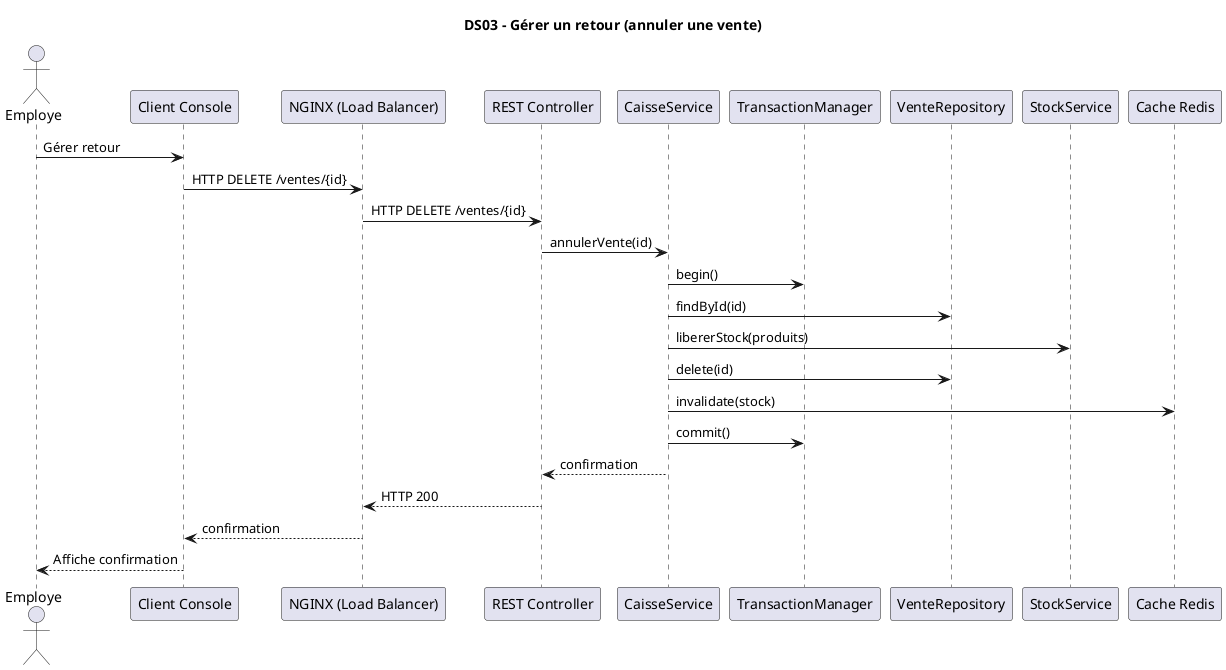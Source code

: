 @startuml
title DS03 – Gérer un retour (annuler une vente)

actor Employe
participant "Client Console" as UI
participant "NGINX (Load Balancer)" as NGINX
participant "REST Controller" as Controller
participant CaisseService
participant TransactionManager
participant VenteRepository
participant StockService
participant "Cache Redis" as Redis

Employe -> UI : Gérer retour
UI -> NGINX : HTTP DELETE /ventes/{id}
NGINX -> Controller : HTTP DELETE /ventes/{id}
Controller -> CaisseService : annulerVente(id)
CaisseService -> TransactionManager : begin()
CaisseService -> VenteRepository : findById(id)
CaisseService -> StockService : libererStock(produits)
CaisseService -> VenteRepository : delete(id)
CaisseService -> Redis : invalidate(stock)
CaisseService -> TransactionManager : commit()
CaisseService --> Controller : confirmation
Controller --> NGINX : HTTP 200
NGINX --> UI : confirmation
UI --> Employe : Affiche confirmation
@enduml
